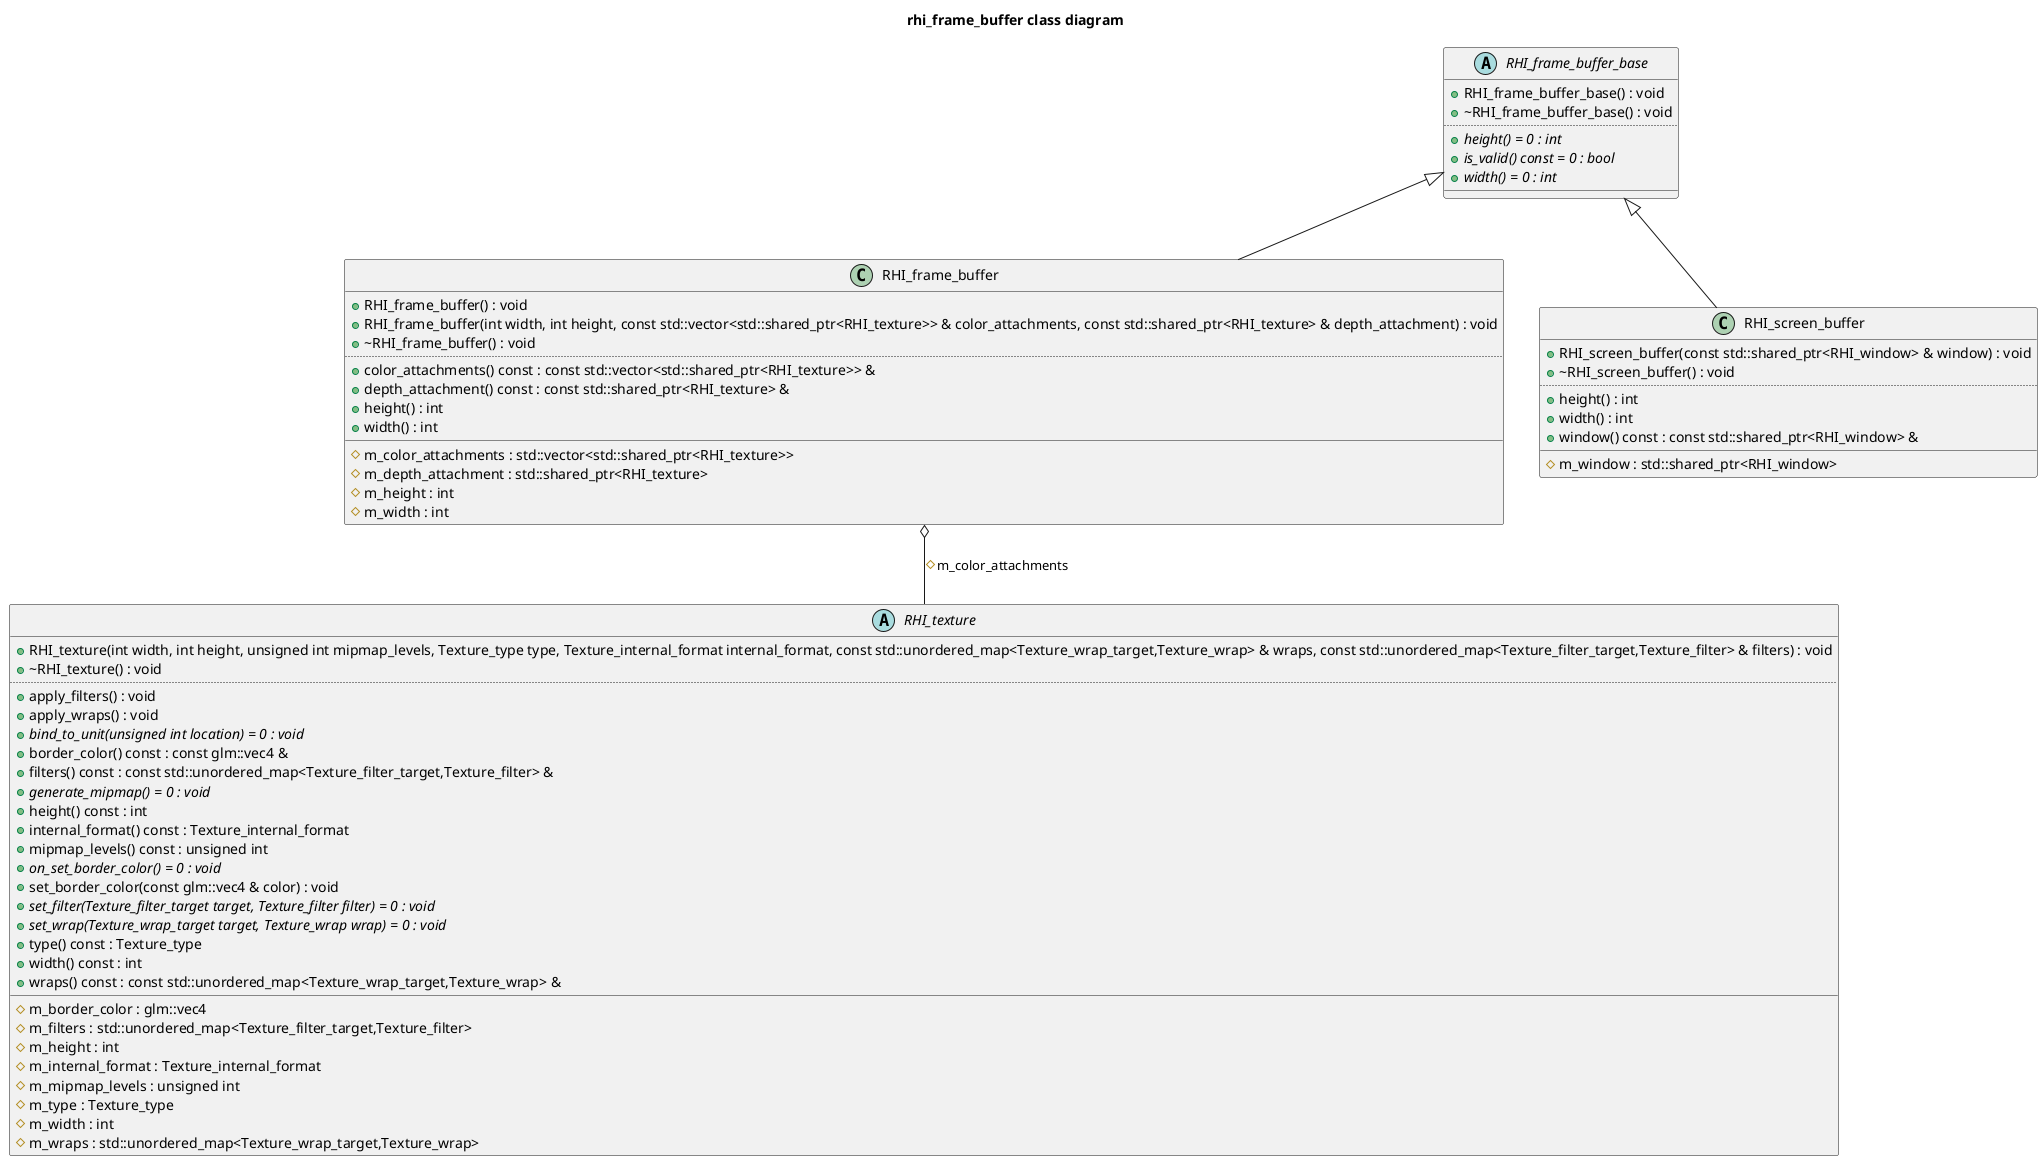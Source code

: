 @startuml
title rhi_frame_buffer class diagram
abstract "RHI_texture" as C_0010734468283113446611
abstract C_0010734468283113446611 {
+RHI_texture(int width, int height, unsigned int mipmap_levels, Texture_type type, Texture_internal_format internal_format, const std::unordered_map<Texture_wrap_target,Texture_wrap> & wraps, const std::unordered_map<Texture_filter_target,Texture_filter> & filters) : void
+~RHI_texture() : void
..
+apply_filters() : void
+apply_wraps() : void
{abstract} +bind_to_unit(unsigned int location) = 0 : void
+border_color() const : const glm::vec4 &
+filters() const : const std::unordered_map<Texture_filter_target,Texture_filter> &
{abstract} +generate_mipmap() = 0 : void
+height() const : int
+internal_format() const : Texture_internal_format
+mipmap_levels() const : unsigned int
{abstract} +on_set_border_color() = 0 : void
+set_border_color(const glm::vec4 & color) : void
{abstract} +set_filter(Texture_filter_target target, Texture_filter filter) = 0 : void
{abstract} +set_wrap(Texture_wrap_target target, Texture_wrap wrap) = 0 : void
+type() const : Texture_type
+width() const : int
+wraps() const : const std::unordered_map<Texture_wrap_target,Texture_wrap> &
__
#m_border_color : glm::vec4
#m_filters : std::unordered_map<Texture_filter_target,Texture_filter>
#m_height : int
#m_internal_format : Texture_internal_format
#m_mipmap_levels : unsigned int
#m_type : Texture_type
#m_width : int
#m_wraps : std::unordered_map<Texture_wrap_target,Texture_wrap>
}
abstract "RHI_frame_buffer_base" as C_0010729753107808637218
abstract C_0010729753107808637218 {
+RHI_frame_buffer_base() : void
+~RHI_frame_buffer_base() : void
..
{abstract} +height() = 0 : int
{abstract} +is_valid() const = 0 : bool
{abstract} +width() = 0 : int
__
}
class "RHI_frame_buffer" as C_0014412187074121619859
class C_0014412187074121619859 {
+RHI_frame_buffer() : void
+RHI_frame_buffer(int width, int height, const std::vector<std::shared_ptr<RHI_texture>> & color_attachments, const std::shared_ptr<RHI_texture> & depth_attachment) : void
+~RHI_frame_buffer() : void
..
+color_attachments() const : const std::vector<std::shared_ptr<RHI_texture>> &
+depth_attachment() const : const std::shared_ptr<RHI_texture> &
+height() : int
+width() : int
__
#m_color_attachments : std::vector<std::shared_ptr<RHI_texture>>
#m_depth_attachment : std::shared_ptr<RHI_texture>
#m_height : int
#m_width : int
}
class "RHI_screen_buffer" as C_0016923041866925335297
class C_0016923041866925335297 {
+RHI_screen_buffer(const std::shared_ptr<RHI_window> & window) : void
+~RHI_screen_buffer() : void
..
+height() : int
+width() : int
+window() const : const std::shared_ptr<RHI_window> &
__
#m_window : std::shared_ptr<RHI_window>
}
C_0014412187074121619859 o-- C_0010734468283113446611 : #m_color_attachments
C_0010729753107808637218 <|-- C_0014412187074121619859
C_0010729753107808637218 <|-- C_0016923041866925335297

'Generated with clang-uml, version 0.6.1-15-gbf4bfdc
'LLVM version clang version 19.1.7 (Fedora 19.1.7-3.fc41)
@enduml
